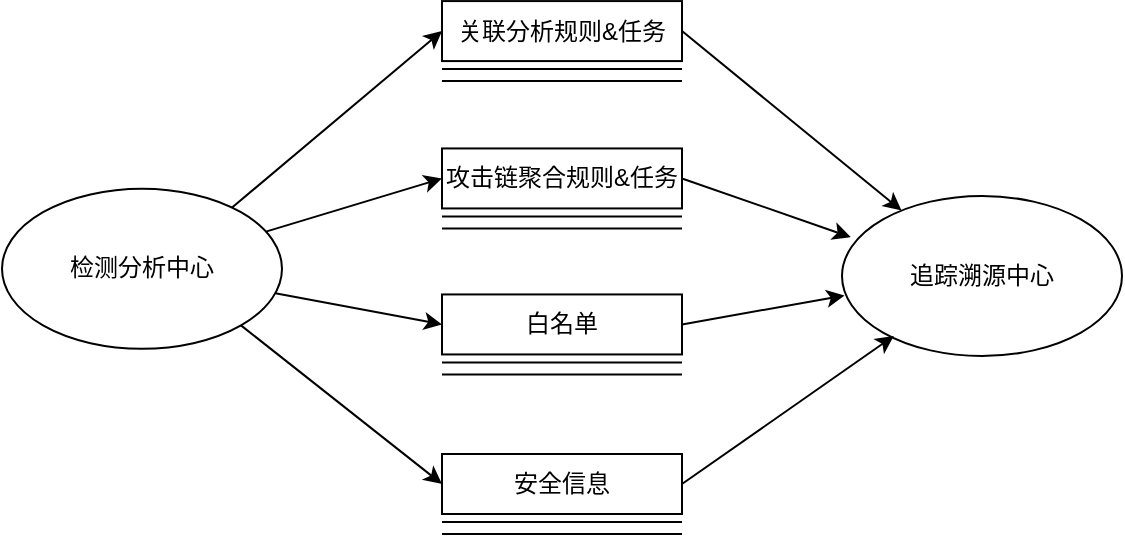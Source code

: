<mxfile version="17.1.3" type="github">
  <diagram id="C5RBs43oDa-KdzZeNtuy" name="Page-1">
    <mxGraphModel dx="1897" dy="681" grid="1" gridSize="10" guides="1" tooltips="1" connect="1" arrows="1" fold="1" page="1" pageScale="1" pageWidth="827" pageHeight="1169" math="0" shadow="0">
      <root>
        <mxCell id="WIyWlLk6GJQsqaUBKTNV-0" />
        <mxCell id="WIyWlLk6GJQsqaUBKTNV-1" parent="WIyWlLk6GJQsqaUBKTNV-0" />
        <mxCell id="a2AHrpmJnOTwJ1RgOr1F-55" value="追踪溯源中心" style="ellipse;whiteSpace=wrap;html=1;" vertex="1" parent="WIyWlLk6GJQsqaUBKTNV-1">
          <mxGeometry x="170" y="270" width="140" height="80" as="geometry" />
        </mxCell>
        <mxCell id="a2AHrpmJnOTwJ1RgOr1F-118" style="edgeStyle=none;rounded=0;orthogonalLoop=1;jettySize=auto;html=1;entryX=0;entryY=0.5;entryDx=0;entryDy=0;" edge="1" parent="WIyWlLk6GJQsqaUBKTNV-1" target="a2AHrpmJnOTwJ1RgOr1F-103">
          <mxGeometry relative="1" as="geometry">
            <mxPoint x="-140" y="280" as="sourcePoint" />
          </mxGeometry>
        </mxCell>
        <mxCell id="a2AHrpmJnOTwJ1RgOr1F-119" style="edgeStyle=none;rounded=0;orthogonalLoop=1;jettySize=auto;html=1;entryX=0;entryY=0.5;entryDx=0;entryDy=0;" edge="1" parent="WIyWlLk6GJQsqaUBKTNV-1" source="a2AHrpmJnOTwJ1RgOr1F-102" target="a2AHrpmJnOTwJ1RgOr1F-106">
          <mxGeometry relative="1" as="geometry">
            <mxPoint x="-120" y="290" as="sourcePoint" />
          </mxGeometry>
        </mxCell>
        <mxCell id="a2AHrpmJnOTwJ1RgOr1F-120" style="edgeStyle=none;rounded=0;orthogonalLoop=1;jettySize=auto;html=1;entryX=0;entryY=0.5;entryDx=0;entryDy=0;" edge="1" parent="WIyWlLk6GJQsqaUBKTNV-1" source="a2AHrpmJnOTwJ1RgOr1F-102" target="a2AHrpmJnOTwJ1RgOr1F-115">
          <mxGeometry relative="1" as="geometry" />
        </mxCell>
        <mxCell id="a2AHrpmJnOTwJ1RgOr1F-150" style="edgeStyle=none;rounded=0;orthogonalLoop=1;jettySize=auto;html=1;exitX=1;exitY=1;exitDx=0;exitDy=0;entryX=0;entryY=0.5;entryDx=0;entryDy=0;" edge="1" parent="WIyWlLk6GJQsqaUBKTNV-1" source="a2AHrpmJnOTwJ1RgOr1F-102" target="a2AHrpmJnOTwJ1RgOr1F-147">
          <mxGeometry relative="1" as="geometry" />
        </mxCell>
        <mxCell id="a2AHrpmJnOTwJ1RgOr1F-102" value="检测分析中心" style="ellipse;whiteSpace=wrap;html=1;" vertex="1" parent="WIyWlLk6GJQsqaUBKTNV-1">
          <mxGeometry x="-250" y="266.4" width="140" height="80" as="geometry" />
        </mxCell>
        <mxCell id="a2AHrpmJnOTwJ1RgOr1F-121" style="edgeStyle=none;rounded=0;orthogonalLoop=1;jettySize=auto;html=1;exitX=1;exitY=0.5;exitDx=0;exitDy=0;" edge="1" parent="WIyWlLk6GJQsqaUBKTNV-1" source="a2AHrpmJnOTwJ1RgOr1F-103" target="a2AHrpmJnOTwJ1RgOr1F-55">
          <mxGeometry relative="1" as="geometry" />
        </mxCell>
        <mxCell id="a2AHrpmJnOTwJ1RgOr1F-103" value="关联分析规则&amp;amp;任务" style="rounded=0;whiteSpace=wrap;html=1;" vertex="1" parent="WIyWlLk6GJQsqaUBKTNV-1">
          <mxGeometry x="-30" y="172.54" width="120" height="30" as="geometry" />
        </mxCell>
        <mxCell id="a2AHrpmJnOTwJ1RgOr1F-104" value="" style="endArrow=none;html=1;rounded=0;" edge="1" parent="WIyWlLk6GJQsqaUBKTNV-1">
          <mxGeometry width="50" height="50" relative="1" as="geometry">
            <mxPoint x="-30" y="206.54" as="sourcePoint" />
            <mxPoint x="90" y="206.54" as="targetPoint" />
          </mxGeometry>
        </mxCell>
        <mxCell id="a2AHrpmJnOTwJ1RgOr1F-105" value="" style="endArrow=none;html=1;rounded=0;" edge="1" parent="WIyWlLk6GJQsqaUBKTNV-1">
          <mxGeometry width="50" height="50" relative="1" as="geometry">
            <mxPoint x="-30" y="212.54" as="sourcePoint" />
            <mxPoint x="90" y="212.54" as="targetPoint" />
          </mxGeometry>
        </mxCell>
        <mxCell id="a2AHrpmJnOTwJ1RgOr1F-122" style="edgeStyle=none;rounded=0;orthogonalLoop=1;jettySize=auto;html=1;exitX=1;exitY=0.5;exitDx=0;exitDy=0;entryX=0.031;entryY=0.257;entryDx=0;entryDy=0;entryPerimeter=0;" edge="1" parent="WIyWlLk6GJQsqaUBKTNV-1" source="a2AHrpmJnOTwJ1RgOr1F-106" target="a2AHrpmJnOTwJ1RgOr1F-55">
          <mxGeometry relative="1" as="geometry" />
        </mxCell>
        <mxCell id="a2AHrpmJnOTwJ1RgOr1F-106" value="攻击链聚合规则&amp;amp;任务" style="rounded=0;whiteSpace=wrap;html=1;" vertex="1" parent="WIyWlLk6GJQsqaUBKTNV-1">
          <mxGeometry x="-30" y="246.22" width="120" height="30" as="geometry" />
        </mxCell>
        <mxCell id="a2AHrpmJnOTwJ1RgOr1F-107" value="" style="endArrow=none;html=1;rounded=0;" edge="1" parent="WIyWlLk6GJQsqaUBKTNV-1">
          <mxGeometry width="50" height="50" relative="1" as="geometry">
            <mxPoint x="-30" y="280.22" as="sourcePoint" />
            <mxPoint x="90" y="280.22" as="targetPoint" />
          </mxGeometry>
        </mxCell>
        <mxCell id="a2AHrpmJnOTwJ1RgOr1F-108" value="" style="endArrow=none;html=1;rounded=0;" edge="1" parent="WIyWlLk6GJQsqaUBKTNV-1">
          <mxGeometry width="50" height="50" relative="1" as="geometry">
            <mxPoint x="-30" y="286.22" as="sourcePoint" />
            <mxPoint x="90" y="286.22" as="targetPoint" />
          </mxGeometry>
        </mxCell>
        <mxCell id="a2AHrpmJnOTwJ1RgOr1F-123" style="edgeStyle=none;rounded=0;orthogonalLoop=1;jettySize=auto;html=1;exitX=1;exitY=0.5;exitDx=0;exitDy=0;entryX=0.009;entryY=0.622;entryDx=0;entryDy=0;entryPerimeter=0;" edge="1" parent="WIyWlLk6GJQsqaUBKTNV-1" source="a2AHrpmJnOTwJ1RgOr1F-115" target="a2AHrpmJnOTwJ1RgOr1F-55">
          <mxGeometry relative="1" as="geometry" />
        </mxCell>
        <mxCell id="a2AHrpmJnOTwJ1RgOr1F-115" value="&lt;span style=&quot;font-weight: normal&quot;&gt;白名单&lt;/span&gt;" style="rounded=0;whiteSpace=wrap;html=1;fontStyle=1" vertex="1" parent="WIyWlLk6GJQsqaUBKTNV-1">
          <mxGeometry x="-30" y="319.22" width="120" height="30" as="geometry" />
        </mxCell>
        <mxCell id="a2AHrpmJnOTwJ1RgOr1F-116" value="" style="endArrow=none;html=1;rounded=0;fontStyle=1" edge="1" parent="WIyWlLk6GJQsqaUBKTNV-1">
          <mxGeometry width="50" height="50" relative="1" as="geometry">
            <mxPoint x="-30" y="353.22" as="sourcePoint" />
            <mxPoint x="90" y="353.22" as="targetPoint" />
          </mxGeometry>
        </mxCell>
        <mxCell id="a2AHrpmJnOTwJ1RgOr1F-117" value="" style="endArrow=none;html=1;rounded=0;fontStyle=1" edge="1" parent="WIyWlLk6GJQsqaUBKTNV-1">
          <mxGeometry width="50" height="50" relative="1" as="geometry">
            <mxPoint x="-30" y="359.22" as="sourcePoint" />
            <mxPoint x="90" y="359.22" as="targetPoint" />
          </mxGeometry>
        </mxCell>
        <mxCell id="a2AHrpmJnOTwJ1RgOr1F-151" style="edgeStyle=none;rounded=0;orthogonalLoop=1;jettySize=auto;html=1;entryX=0.185;entryY=0.875;entryDx=0;entryDy=0;entryPerimeter=0;exitX=1;exitY=0.5;exitDx=0;exitDy=0;" edge="1" parent="WIyWlLk6GJQsqaUBKTNV-1" source="a2AHrpmJnOTwJ1RgOr1F-147" target="a2AHrpmJnOTwJ1RgOr1F-55">
          <mxGeometry relative="1" as="geometry" />
        </mxCell>
        <mxCell id="a2AHrpmJnOTwJ1RgOr1F-147" value="安全信息" style="rounded=0;whiteSpace=wrap;html=1;" vertex="1" parent="WIyWlLk6GJQsqaUBKTNV-1">
          <mxGeometry x="-30" y="399" width="120" height="30" as="geometry" />
        </mxCell>
        <mxCell id="a2AHrpmJnOTwJ1RgOr1F-148" value="" style="endArrow=none;html=1;rounded=0;" edge="1" parent="WIyWlLk6GJQsqaUBKTNV-1">
          <mxGeometry width="50" height="50" relative="1" as="geometry">
            <mxPoint x="-30" y="433" as="sourcePoint" />
            <mxPoint x="90" y="433" as="targetPoint" />
          </mxGeometry>
        </mxCell>
        <mxCell id="a2AHrpmJnOTwJ1RgOr1F-149" value="" style="endArrow=none;html=1;rounded=0;" edge="1" parent="WIyWlLk6GJQsqaUBKTNV-1">
          <mxGeometry width="50" height="50" relative="1" as="geometry">
            <mxPoint x="-30" y="439.0" as="sourcePoint" />
            <mxPoint x="90" y="439.0" as="targetPoint" />
          </mxGeometry>
        </mxCell>
      </root>
    </mxGraphModel>
  </diagram>
</mxfile>
